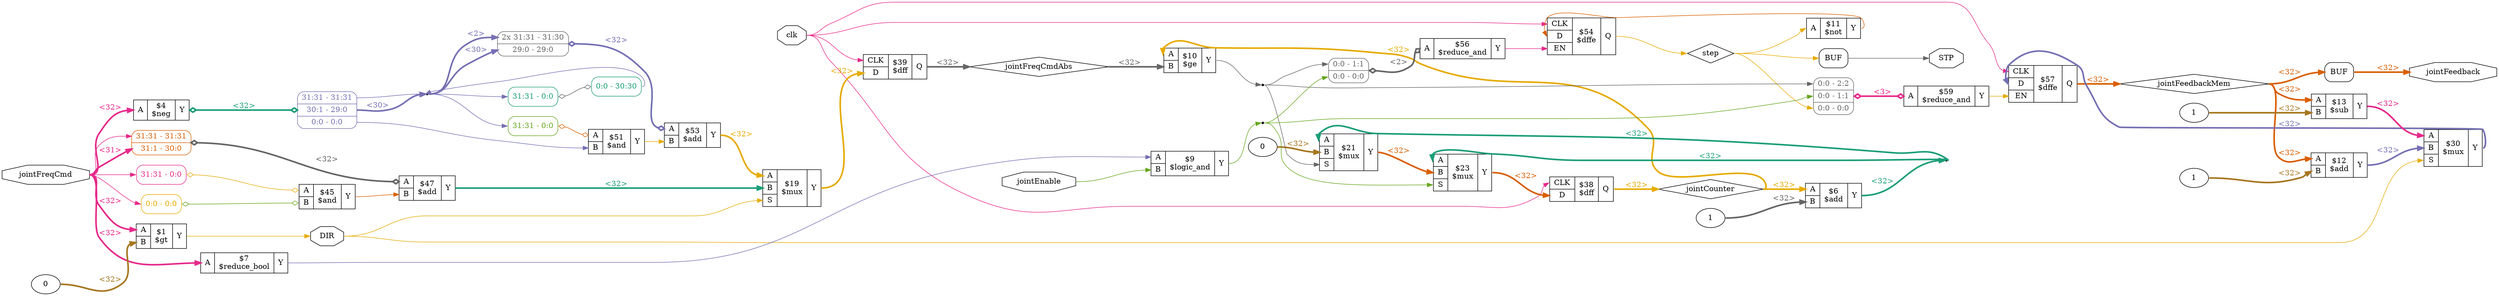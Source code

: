 digraph "joint_stepper" {
rankdir="LR";
remincross=true;
n20 [ shape=octagon, label="DIR", color="black", fontcolor="black" ];
n21 [ shape=octagon, label="STP", color="black", fontcolor="black" ];
n22 [ shape=octagon, label="clk", color="black", fontcolor="black" ];
n23 [ shape=diamond, label="jointCounter", color="black", fontcolor="black" ];
n24 [ shape=octagon, label="jointEnable", color="black", fontcolor="black" ];
n25 [ shape=octagon, label="jointFeedback", color="black", fontcolor="black" ];
n26 [ shape=diamond, label="jointFeedbackMem", color="black", fontcolor="black" ];
n27 [ shape=octagon, label="jointFreqCmd", color="black", fontcolor="black" ];
n28 [ shape=diamond, label="jointFreqCmdAbs", color="black", fontcolor="black" ];
n29 [ shape=diamond, label="step", color="black", fontcolor="black" ];
v0 [ label="1" ];
c33 [ shape=record, label="{{<p30> A|<p31> B}|$6\n$add|{<p32> Y}}",  ];
v1 [ label="1" ];
c34 [ shape=record, label="{{<p30> A|<p31> B}|$12\n$add|{<p32> Y}}",  ];
c39 [ shape=record, label="{{<p35> CLK|<p36> D|<p37> EN}|$54\n$dffe|{<p38> Q}}",  ];
c40 [ shape=record, label="{{<p35> CLK|<p36> D|<p37> EN}|$57\n$dffe|{<p38> Q}}",  ];
c41 [ shape=record, label="{{<p30> A}|$56\n$reduce_and|{<p32> Y}}",  ];
x2 [ shape=record, style=rounded, label="<s1> 0:0 - 1:1 |<s0> 0:0 - 0:0 ", colorscheme="dark28", color="8", fontcolor="8" ];
x2:e -> c41:p30:w [arrowhead=odiamond, arrowtail=odiamond, dir=both, colorscheme="dark28", color="8", fontcolor="8", style="setlinewidth(3)", label="<2>"];
c42 [ shape=record, label="{{<p30> A}|$59\n$reduce_and|{<p32> Y}}",  ];
x3 [ shape=record, style=rounded, label="<s2> 0:0 - 2:2 |<s1> 0:0 - 1:1 |<s0> 0:0 - 0:0 ", colorscheme="dark28", color="8", fontcolor="8" ];
x3:e -> c42:p30:w [arrowhead=odiamond, arrowtail=odiamond, dir=both, colorscheme="dark28", color="4", fontcolor="4", style="setlinewidth(3)", label="<3>"];
c43 [ shape=record, label="{{<p30> A|<p31> B}|$45\n$and|{<p32> Y}}",  ];
x4 [ shape=record, style=rounded, label="<s0> 31:31 - 0:0 ", colorscheme="dark28", color="4", fontcolor="4" ];
x4:e -> c43:p30:w [arrowhead=odiamond, arrowtail=odiamond, dir=both, colorscheme="dark28", color="6", fontcolor="6", label=""];
x5 [ shape=record, style=rounded, label="<s0> 0:0 - 0:0 ", colorscheme="dark28", color="6", fontcolor="6" ];
x5:e -> c43:p31:w [arrowhead=odiamond, arrowtail=odiamond, dir=both, colorscheme="dark28", color="5", fontcolor="5", label=""];
c44 [ shape=record, label="{{<p30> A|<p31> B}|$51\n$and|{<p32> Y}}",  ];
x6 [ shape=record, style=rounded, label="<s0> 31:31 - 0:0 ", colorscheme="dark28", color="5", fontcolor="5" ];
x6:e -> c44:p30:w [arrowhead=odiamond, arrowtail=odiamond, dir=both, colorscheme="dark28", color="2", fontcolor="2", label=""];
c45 [ shape=record, label="{{<p30> A|<p31> B}|$47\n$add|{<p32> Y}}",  ];
x7 [ shape=record, style=rounded, label="<s1> 31:31 - 31:31 |<s0> 31:1 - 30:0 ", colorscheme="dark28", color="2", fontcolor="2" ];
x7:e -> c45:p30:w [arrowhead=odiamond, arrowtail=odiamond, dir=both, colorscheme="dark28", color="8", fontcolor="8", style="setlinewidth(3)", label="<32>"];
c46 [ shape=record, label="{{<p30> A|<p31> B}|$53\n$add|{<p32> Y}}",  ];
x8 [ shape=record, style=rounded, label="<s2> 2x 31:31 - 31:30 |<s0> 29:0 - 29:0 ", colorscheme="dark28", color="8", fontcolor="8" ];
x8:e -> c46:p30:w [arrowhead=odiamond, arrowtail=odiamond, dir=both, colorscheme="dark28", color="3", fontcolor="3", style="setlinewidth(3)", label="<32>"];
c47 [ shape=record, label="{{<p30> A|<p31> B}|$10\n$ge|{<p32> Y}}",  ];
v9 [ label="0" ];
c48 [ shape=record, label="{{<p30> A|<p31> B}|$1\n$gt|{<p32> Y}}",  ];
c49 [ shape=record, label="{{<p30> A|<p31> B}|$9\n$logic_and|{<p32> Y}}",  ];
c50 [ shape=record, label="{{<p30> A}|$7\n$reduce_bool|{<p32> Y}}",  ];
c51 [ shape=record, label="{{<p30> A}|$4\n$neg|{<p32> Y}}",  ];
x10 [ shape=record, style=rounded, label="<s2> 31:31 - 31:31 |<s1> 30:1 - 29:0 |<s0> 0:0 - 0:0 ", colorscheme="dark28", color="3", fontcolor="3" ];
c51:p32:e -> x10:w [arrowhead=odiamond, arrowtail=odiamond, dir=both, colorscheme="dark28", color="1", fontcolor="1", style="setlinewidth(3)", label="<32>"];
c52 [ shape=record, label="{{<p30> A}|$11\n$not|{<p32> Y}}",  ];
c53 [ shape=record, label="{{<p35> CLK|<p36> D}|$38\n$dff|{<p38> Q}}",  ];
c54 [ shape=record, label="{{<p35> CLK|<p36> D}|$39\n$dff|{<p38> Q}}",  ];
c56 [ shape=record, label="{{<p30> A|<p31> B|<p55> S}|$19\n$mux|{<p32> Y}}",  ];
v11 [ label="0" ];
c57 [ shape=record, label="{{<p30> A|<p31> B|<p55> S}|$21\n$mux|{<p32> Y}}",  ];
c58 [ shape=record, label="{{<p30> A|<p31> B|<p55> S}|$23\n$mux|{<p32> Y}}",  ];
c59 [ shape=record, label="{{<p30> A|<p31> B|<p55> S}|$30\n$mux|{<p32> Y}}",  ];
v12 [ label="1" ];
c60 [ shape=record, label="{{<p30> A|<p31> B}|$13\n$sub|{<p32> Y}}",  ];
x13 [ shape=record, style=rounded, label="<s0> 31:31 - 0:0 ", colorscheme="dark28", color="1", fontcolor="1" ];
x14 [ shape=record, style=rounded, label="<s0> 0:0 - 30:30 ", colorscheme="dark28", color="1", fontcolor="1" ];
x13:e -> x14:w [arrowhead=odiamond, arrowtail=odiamond, dir=both, colorscheme="dark28", color="8", fontcolor="8", label=""];
x15 [shape=box, style=rounded, label="BUF", ];
x16 [shape=box, style=rounded, label="BUF", ];
c58:p32:e -> c53:p36:w [colorscheme="dark28", color="2", fontcolor="2", style="setlinewidth(3)", label="<32>"];
c44:p32:e -> c46:p31:w [colorscheme="dark28", color="6", fontcolor="6", label=""];
c45:p32:e -> c56:p31:w [colorscheme="dark28", color="1", fontcolor="1", style="setlinewidth(3)", label="<32>"];
c46:p32:e -> c56:p30:w [colorscheme="dark28", color="6", fontcolor="6", style="setlinewidth(3)", label="<32>"];
n13 [ shape=point ];
c47:p32:e -> n13:w [colorscheme="dark28", color="8", fontcolor="8", label=""];
n13:e -> c57:p55:w [colorscheme="dark28", color="8", fontcolor="8", label=""];
n13:e -> x2:s1:w [colorscheme="dark28", color="8", fontcolor="8", label=""];
n13:e -> x3:s2:w [colorscheme="dark28", color="8", fontcolor="8", label=""];
n14 [ shape=point ];
c49:p32:e -> n14:w [colorscheme="dark28", color="5", fontcolor="5", label=""];
n14:e -> c58:p55:w [colorscheme="dark28", color="5", fontcolor="5", label=""];
n14:e -> x2:s0:w [colorscheme="dark28", color="5", fontcolor="5", label=""];
n14:e -> x3:s1:w [colorscheme="dark28", color="5", fontcolor="5", label=""];
c50:p32:e -> c49:p30:w [colorscheme="dark28", color="3", fontcolor="3", label=""];
c52:p32:e -> c39:p36:w [colorscheme="dark28", color="2", fontcolor="2", label=""];
c57:p32:e -> c58:p31:w [colorscheme="dark28", color="2", fontcolor="2", style="setlinewidth(3)", label="<32>"];
c59:p32:e -> c40:p36:w [colorscheme="dark28", color="3", fontcolor="3", style="setlinewidth(3)", label="<32>"];
c60:p32:e -> c59:p30:w [colorscheme="dark28", color="4", fontcolor="4", style="setlinewidth(3)", label="<32>"];
c56:p32:e -> c54:p36:w [colorscheme="dark28", color="6", fontcolor="6", style="setlinewidth(3)", label="<32>"];
c48:p32:e -> n20:w [colorscheme="dark28", color="6", fontcolor="6", label=""];
n20:e -> c56:p55:w [colorscheme="dark28", color="6", fontcolor="6", label=""];
n20:e -> c59:p55:w [colorscheme="dark28", color="6", fontcolor="6", label=""];
x15:e -> n21:w [colorscheme="dark28", color="8", fontcolor="8", label=""];
n22:e -> c39:p35:w [colorscheme="dark28", color="4", fontcolor="4", label=""];
n22:e -> c40:p35:w [colorscheme="dark28", color="4", fontcolor="4", label=""];
n22:e -> c53:p35:w [colorscheme="dark28", color="4", fontcolor="4", label=""];
n22:e -> c54:p35:w [colorscheme="dark28", color="4", fontcolor="4", label=""];
c53:p38:e -> n23:w [colorscheme="dark28", color="6", fontcolor="6", style="setlinewidth(3)", label="<32>"];
n23:e -> c33:p30:w [colorscheme="dark28", color="6", fontcolor="6", style="setlinewidth(3)", label="<32>"];
n23:e -> c47:p30:w [colorscheme="dark28", color="6", fontcolor="6", style="setlinewidth(3)", label="<32>"];
n24:e -> c49:p31:w [colorscheme="dark28", color="5", fontcolor="5", label=""];
x16:e -> n25:w [colorscheme="dark28", color="2", fontcolor="2", style="setlinewidth(3)", label="<32>"];
c40:p38:e -> n26:w [colorscheme="dark28", color="2", fontcolor="2", style="setlinewidth(3)", label="<32>"];
n26:e -> c34:p30:w [colorscheme="dark28", color="2", fontcolor="2", style="setlinewidth(3)", label="<32>"];
n26:e -> c60:p30:w [colorscheme="dark28", color="2", fontcolor="2", style="setlinewidth(3)", label="<32>"];
n26:e -> x16:w [colorscheme="dark28", color="2", fontcolor="2", style="setlinewidth(3)", label="<32>"];
n27:e -> c48:p30:w [colorscheme="dark28", color="4", fontcolor="4", style="setlinewidth(3)", label="<32>"];
n27:e -> c50:p30:w [colorscheme="dark28", color="4", fontcolor="4", style="setlinewidth(3)", label="<32>"];
n27:e -> c51:p30:w [colorscheme="dark28", color="4", fontcolor="4", style="setlinewidth(3)", label="<32>"];
n27:e -> x4:s0:w [colorscheme="dark28", color="4", fontcolor="4", label=""];
n27:e -> x5:s0:w [colorscheme="dark28", color="4", fontcolor="4", label=""];
n27:e -> x7:s0:w [colorscheme="dark28", color="4", fontcolor="4", style="setlinewidth(3)", label="<31>"];
n27:e -> x7:s1:w [colorscheme="dark28", color="4", fontcolor="4", label=""];
c54:p38:e -> n28:w [colorscheme="dark28", color="8", fontcolor="8", style="setlinewidth(3)", label="<32>"];
n28:e -> c47:p31:w [colorscheme="dark28", color="8", fontcolor="8", style="setlinewidth(3)", label="<32>"];
c39:p38:e -> n29:w [colorscheme="dark28", color="6", fontcolor="6", label=""];
n29:e -> c52:p30:w [colorscheme="dark28", color="6", fontcolor="6", label=""];
n29:e -> x15:w [colorscheme="dark28", color="6", fontcolor="6", label=""];
n29:e -> x3:s0:w [colorscheme="dark28", color="6", fontcolor="6", label=""];
n3 [ shape=point ];
c33:p32:e -> n3:w [colorscheme="dark28", color="1", fontcolor="1", style="setlinewidth(3)", label="<32>"];
n3:e -> c57:p30:w [colorscheme="dark28", color="1", fontcolor="1", style="setlinewidth(3)", label="<32>"];
n3:e -> c58:p30:w [colorscheme="dark28", color="1", fontcolor="1", style="setlinewidth(3)", label="<32>"];
c34:p32:e -> c59:p31:w [colorscheme="dark28", color="3", fontcolor="3", style="setlinewidth(3)", label="<32>"];
c41:p32:e -> c39:p37:w [colorscheme="dark28", color="4", fontcolor="4", label=""];
c42:p32:e -> c40:p37:w [colorscheme="dark28", color="6", fontcolor="6", label=""];
n7 [ shape=point ];
x10:s1:e -> n7:w [colorscheme="dark28", color="3", fontcolor="3", style="setlinewidth(3)", label="<30>"];
x10:s2:e -> n7:w [colorscheme="dark28", color="3", fontcolor="3", label=""];
x14:s0:e -> n7:w [colorscheme="dark28", color="3", fontcolor="3", label=""];
n7:e -> x13:s0:w [colorscheme="dark28", color="3", fontcolor="3", label=""];
n7:e -> x6:s0:w [colorscheme="dark28", color="3", fontcolor="3", label=""];
n7:e -> x8:s0:w [colorscheme="dark28", color="3", fontcolor="3", style="setlinewidth(3)", label="<30>"];
n7:e -> x8:s2:w [colorscheme="dark28", color="3", fontcolor="3", style="setlinewidth(3)", label="<2>"];
x10:s0:e -> c44:p31:w [colorscheme="dark28", color="3", fontcolor="3", label=""];
c43:p32:e -> c45:p31:w [colorscheme="dark28", color="2", fontcolor="2", label=""];
v0:e -> c33:p31:w [colorscheme="dark28", color="8", fontcolor="8", style="setlinewidth(3)", label="<32>"];
v1:e -> c34:p31:w [colorscheme="dark28", color="7", fontcolor="7", style="setlinewidth(3)", label="<32>"];
v11:e -> c57:p31:w [colorscheme="dark28", color="7", fontcolor="7", style="setlinewidth(3)", label="<32>"];
v12:e -> c60:p31:w [colorscheme="dark28", color="7", fontcolor="7", style="setlinewidth(3)", label="<32>"];
v9:e -> c48:p31:w [colorscheme="dark28", color="7", fontcolor="7", style="setlinewidth(3)", label="<32>"];
}
